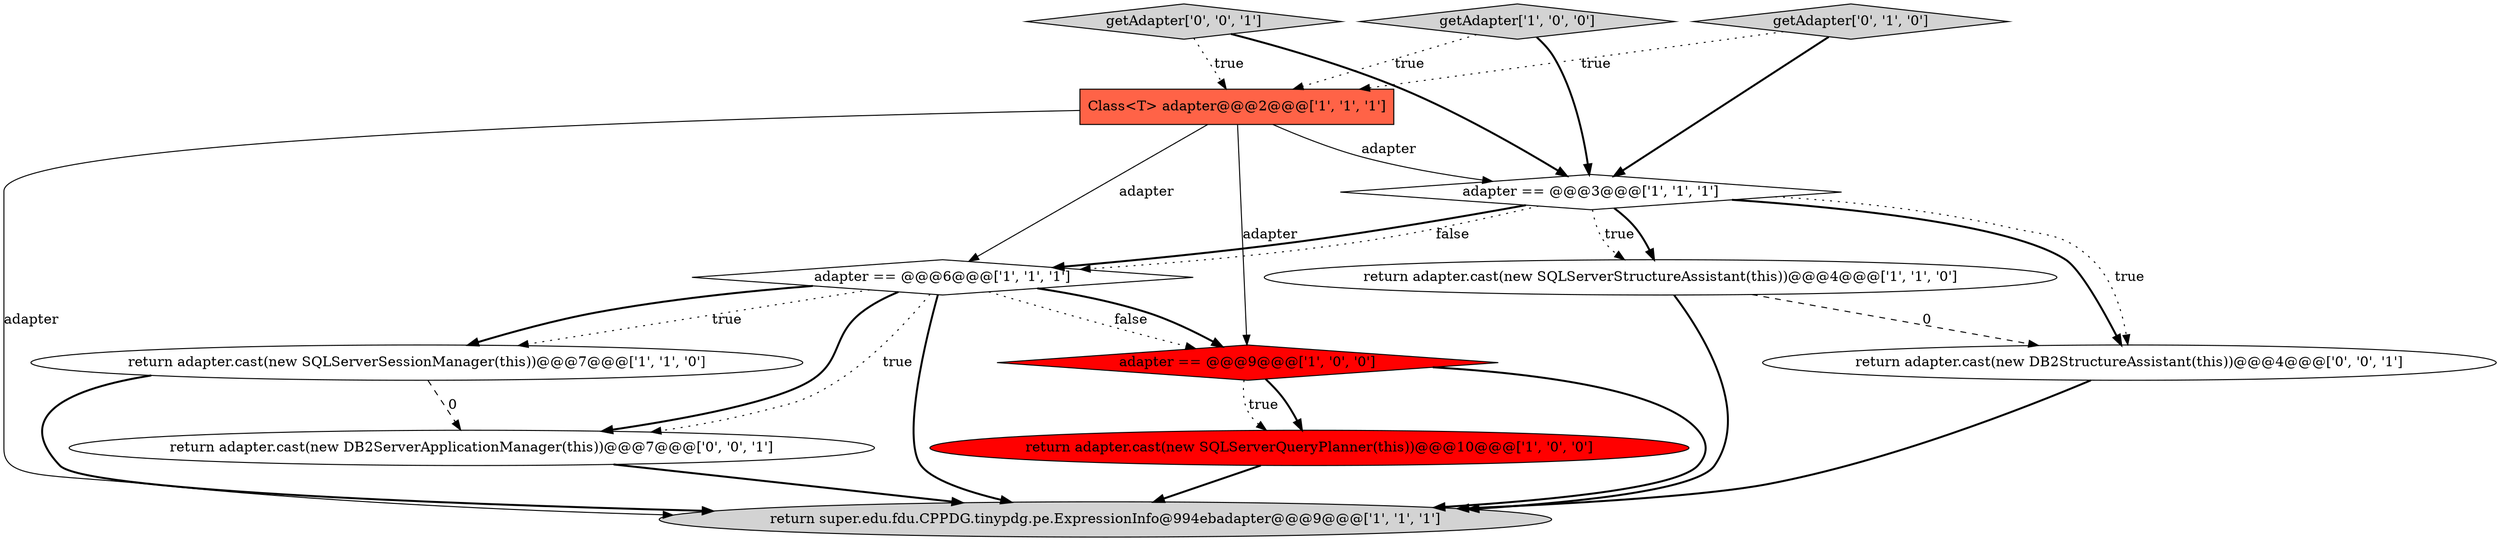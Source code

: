 digraph {
4 [style = filled, label = "adapter == @@@3@@@['1', '1', '1']", fillcolor = white, shape = diamond image = "AAA0AAABBB1BBB"];
12 [style = filled, label = "getAdapter['0', '0', '1']", fillcolor = lightgray, shape = diamond image = "AAA0AAABBB3BBB"];
8 [style = filled, label = "adapter == @@@9@@@['1', '0', '0']", fillcolor = red, shape = diamond image = "AAA1AAABBB1BBB"];
6 [style = filled, label = "Class<T> adapter@@@2@@@['1', '1', '1']", fillcolor = tomato, shape = box image = "AAA0AAABBB1BBB"];
7 [style = filled, label = "return adapter.cast(new SQLServerStructureAssistant(this))@@@4@@@['1', '1', '0']", fillcolor = white, shape = ellipse image = "AAA0AAABBB1BBB"];
9 [style = filled, label = "getAdapter['0', '1', '0']", fillcolor = lightgray, shape = diamond image = "AAA0AAABBB2BBB"];
10 [style = filled, label = "return adapter.cast(new DB2StructureAssistant(this))@@@4@@@['0', '0', '1']", fillcolor = white, shape = ellipse image = "AAA0AAABBB3BBB"];
11 [style = filled, label = "return adapter.cast(new DB2ServerApplicationManager(this))@@@7@@@['0', '0', '1']", fillcolor = white, shape = ellipse image = "AAA0AAABBB3BBB"];
5 [style = filled, label = "return adapter.cast(new SQLServerQueryPlanner(this))@@@10@@@['1', '0', '0']", fillcolor = red, shape = ellipse image = "AAA1AAABBB1BBB"];
0 [style = filled, label = "adapter == @@@6@@@['1', '1', '1']", fillcolor = white, shape = diamond image = "AAA0AAABBB1BBB"];
3 [style = filled, label = "getAdapter['1', '0', '0']", fillcolor = lightgray, shape = diamond image = "AAA0AAABBB1BBB"];
2 [style = filled, label = "return adapter.cast(new SQLServerSessionManager(this))@@@7@@@['1', '1', '0']", fillcolor = white, shape = ellipse image = "AAA0AAABBB1BBB"];
1 [style = filled, label = "return super.edu.fdu.CPPDG.tinypdg.pe.ExpressionInfo@994ebadapter@@@9@@@['1', '1', '1']", fillcolor = lightgray, shape = ellipse image = "AAA0AAABBB1BBB"];
4->10 [style = bold, label=""];
7->1 [style = bold, label=""];
0->8 [style = dotted, label="false"];
6->0 [style = solid, label="adapter"];
11->1 [style = bold, label=""];
4->10 [style = dotted, label="true"];
2->1 [style = bold, label=""];
9->4 [style = bold, label=""];
0->2 [style = bold, label=""];
6->8 [style = solid, label="adapter"];
4->7 [style = dotted, label="true"];
0->11 [style = bold, label=""];
3->6 [style = dotted, label="true"];
9->6 [style = dotted, label="true"];
3->4 [style = bold, label=""];
4->7 [style = bold, label=""];
4->0 [style = bold, label=""];
8->1 [style = bold, label=""];
5->1 [style = bold, label=""];
8->5 [style = bold, label=""];
12->4 [style = bold, label=""];
8->5 [style = dotted, label="true"];
12->6 [style = dotted, label="true"];
6->4 [style = solid, label="adapter"];
6->1 [style = solid, label="adapter"];
0->1 [style = bold, label=""];
0->8 [style = bold, label=""];
7->10 [style = dashed, label="0"];
2->11 [style = dashed, label="0"];
4->0 [style = dotted, label="false"];
0->2 [style = dotted, label="true"];
10->1 [style = bold, label=""];
0->11 [style = dotted, label="true"];
}

